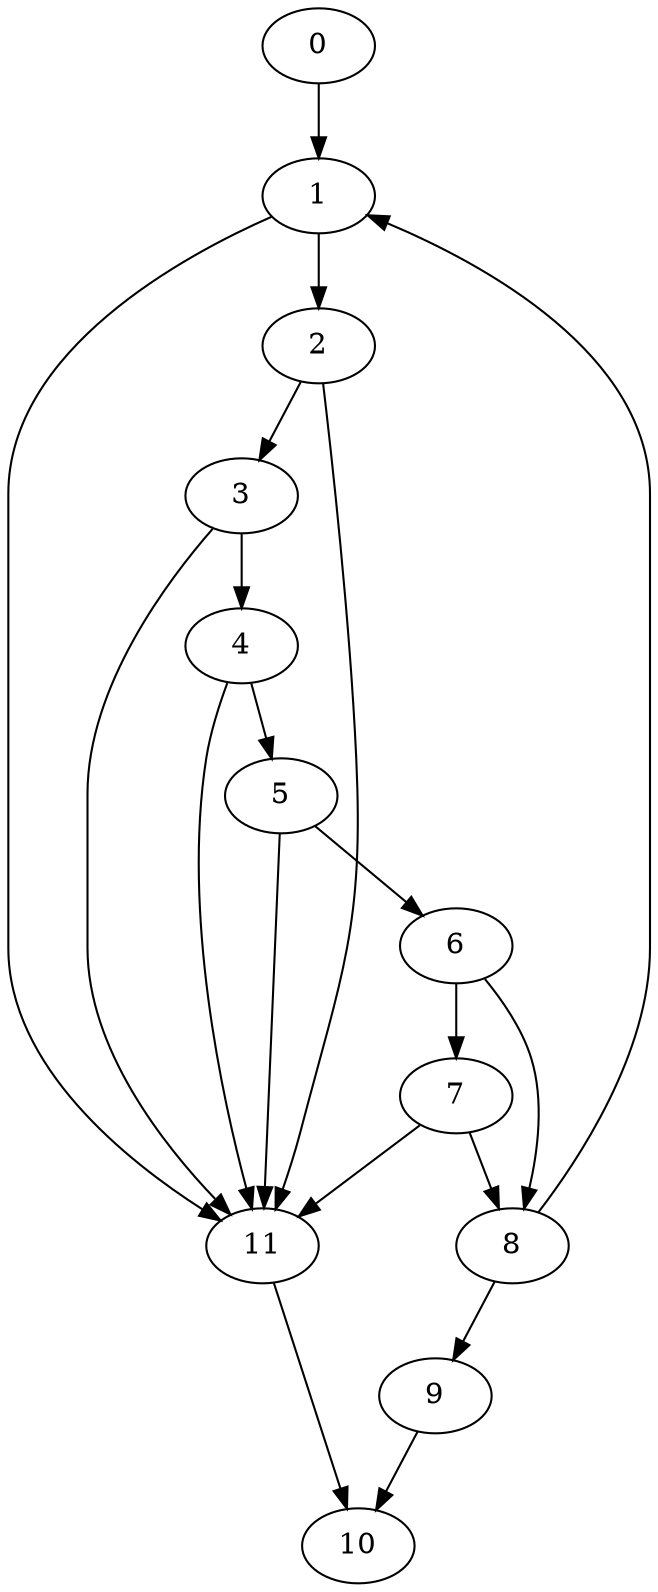 digraph {
	0
	1
	2
	3
	4
	5
	6
	7
	8
	9
	10
	11
	9 -> 10
	11 -> 10
	2 -> 11
	3 -> 11
	4 -> 11
	5 -> 11
	7 -> 11
	1 -> 11
	5 -> 6
	6 -> 7
	6 -> 8
	7 -> 8
	2 -> 3
	3 -> 4
	4 -> 5
	8 -> 9
	0 -> 1
	8 -> 1
	1 -> 2
}
